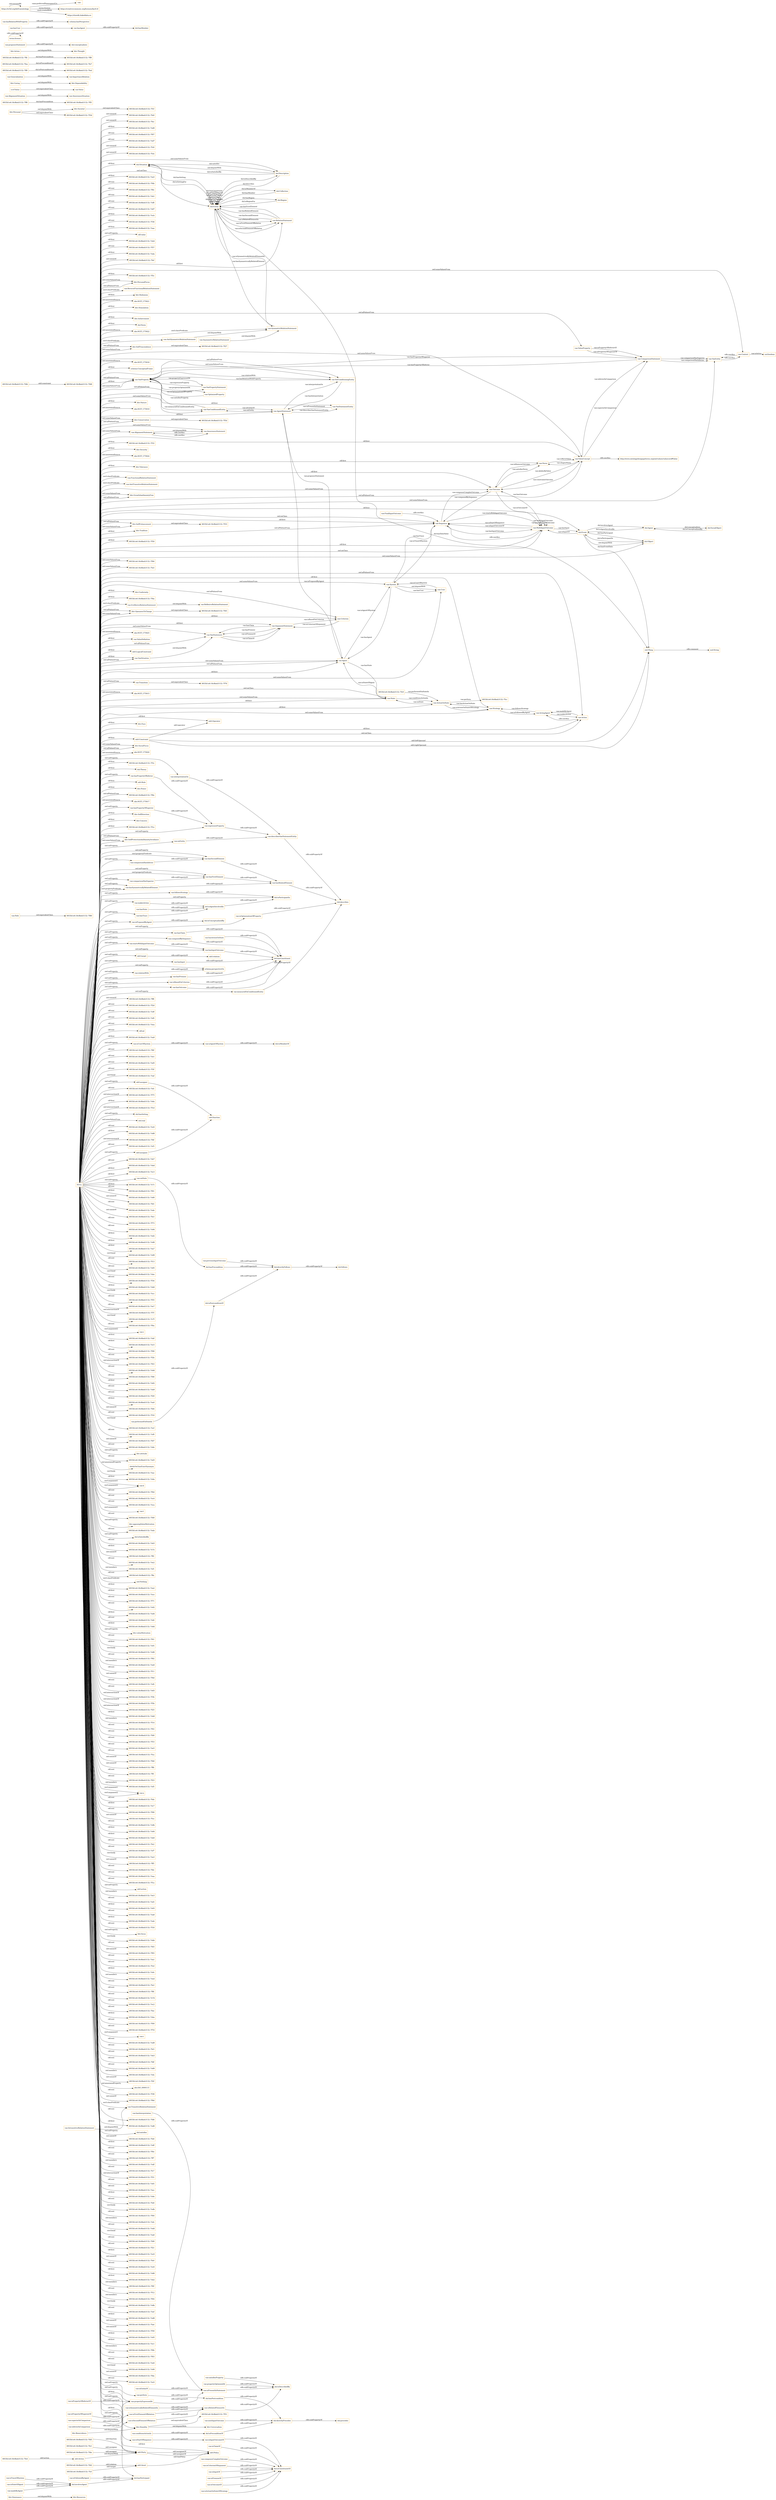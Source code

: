 digraph ar2dtool_diagram { 
rankdir=LR;
size="1501"
node [shape = rectangle, color="orange"]; "bhv:Dominance" "dul:Situation" "odrl:Action" "vae:Path" "6933b1e6:18c8beb3132:-7fdb" "vae:AntiSymmetricRelationStatement" "6933b1e6:18c8beb3132:-7f5c" "bhv:PersonalFocus" "vae:ReverseFunctionalRelationStatement" "bhv:Hedonism" "obo:NCIT_C75921" "bhv:Societal" "vae:ComparisonStatement" "6933b1e6:18c8beb3132:-7ff3" "bhv:Universalism" "6933b1e6:18c8beb3132:-7f3d" "6933b1e6:18c8beb3132:-7fd5" "vae:AwarenessSituation" "vae:Value" "bhv:Stimulation" "odrl:Policy" "bhv:Achievement" "dul:Norm" "obo:NCIT_C75922" "vae:AlignmentSituation" "odrl:Operator" "vae:VaeProperty" "bhv:SelfTrascendence" "vae:Outcome" "vae:AsymmetricRelationStatement" "obo:NCIT_C75918" "schema:ConceptualFrame" "vae:VaeEntity" "vae:MultiInputOutcome" "6933b1e6:18c8beb3132:-7fe1" "6933b1e6:18c8beb3132:-7f1f" "bhv:Conservation" "vae:AlignmentStatement" "bhv:Dependability" "dul:SocialObject" "bhv:Caring" "odrl:Asset" "bhv:Nature" "6933b1e6:18c8beb3132:-7f27" "vae:Generalization" "obo:NCIT_C75919" "vae:Context" "vae:SymmetricRelationStatement" "vae:ActionOnState" "vae:VaeStatement" "6933b1e6:18c8beb3132:-7f32" "6933b1e6:18c8beb3132:-7f5d" "bhv:Security" "6933b1e6:18c8beb3132:-7fd2" "obo:NCIT_C75924" "dul:Object" "bhv:Tolerance" "6933b1e6:18c8beb3132:-7ff6" "vae:System" "bhv:Humility" "vae:FunctionalRelationStatement" "6933b1e6:18c8beb3132:-7fd8" "6933b1e6:18c8beb3132:-7ff0" "odrl:Party" "6933b1e6:18c8beb3132:-7f80" "vae:AntiTransitiveRelationStatement" "6933b1e6:18c8beb3132:-7f33" "6933b1e6:18c8beb3132:-7fed" "vae:Norm" "bhv:GrowthAndAnxietyFree" "vae:User" "vae:Sequence" "vae:AgentStatement" "vae:VaeConditionedEntity" "bhv:Tradition" "dul:Event" "6933b1e6:18c8beb3132:-7f50" "dul:Agent" "bhv:SelfEnhancement" "vae:Strategy" "6933b1e6:18c8beb3132:-7f94" "6933b1e6:18c8beb3132:-7fe7" "6933b1e6:18c8beb3132:-7fa5" "vae:Agent" "6933b1e6:18c8beb3132:-7f51" "bhv:Benevolence" "vae:FinalInputOutcome" "vae:VaeSituation" "bhv:Conformity" "6933b1e6:18c8beb3132:-7f4a" "vae:Action" "6933b1e6:18c8beb3132:-7ffc" "vae:TransitiveRelationStatement" "bhv:Resources" "dul:Collection" "vae:AwarenessStatement" "vae:IrreflexiveRelationStatement" "obo:NCIT_C75925" "vae:ValueDefinition" "bhv:OpennessToChange" "vae:ActingAgent" "odrl:LogicalConstraint" "6933b1e6:18c8beb3132:-7fcf" "vae:ValueConcept" "vae:ValueProperty" "vae:VaeStatementEntity" "6933b1e6:18c8beb3132:-7fde" "6933b1e6:18c8beb3132:-7f76" "vae:Criterion" "obo:NCIT_C75915" "bhv:Thought" "vae:Transition" "6933b1e6:18c8beb3132:-7fe4" "vae:State" "dul:Entity" "bhv:Face" "vae:VaeConditioningEntity" "vae:VaePropertyStatement" "bhv:SocialFocus" "obo:NCIT_C75920" "odrl:Constraint" "vae:OptimizedProperty" "vae:IntransitiveRelationStatement" "6933b1e6:18c8beb3132:-7f3c" "dul:Theory" "dul:Region" "dul:Description" "6933b1e6:18c8beb3132:-7f45" "bhv:Action" "vcvf:Value" "odrl:Rule" "bhv:Power" "vae:ImportanceRelation" "bhv:Personal" "vae:ReflexiveRelationStatement" "6933b1e6:18c8beb3132:-7fcc" "6933b1e6:18c8beb3132:-7f9e" "6933b1e6:18c8beb3132:-7fc9" "obo:NCIT_C75917" "6933b1e6:18c8beb3132:-7fea" "vae:ArgumentStatement" "bhv:SelfDirection" "bhv:Concern" "6933b1e6:18c8beb3132:-7f1e" "6933b1e6:18c8beb3132:-7ff9" "vae:RelationStatement" "bhv:SelfProtectionAndAnxietyAvoidance" ; /*classes style*/
	"bhv:Action" -> "bhv:Thought" [ label = "owl:disjointWith" ];
	"vae:AsymmetricRelationStatement" -> "vae:SymmetricRelationStatement" [ label = "owl:disjointWith" ];
	"vae:proposesStatement" -> "dul:conceptualizes" [ label = "rdfs:subPropertyOf" ];
	"vae:previousInputOutcome" -> "dul:directlyFollows" [ label = "rdfs:subPropertyOf" ];
	"vae:nextInputOutcome" -> "dul:directlyPrecedes" [ label = "rdfs:subPropertyOf" ];
	"vae:VaeSituation" -> "vae:VaeStatement" [ label = "owl:disjointWith" ];
	"vae:hasTrace" -> "dul:isAgentInvolvedIn" [ label = "rdfs:subPropertyOf" ];
	"vae:comparisonHasInferior" -> "vae:hasSecondElement" [ label = "rdfs:subPropertyOf" ];
	"vae:Path" -> "6933b1e6:18c8beb3132:-7f80" [ label = "owl:equivalentClass" ];
	"vae:isInputOf" -> "dul:isConstituentOf" [ label = "rdfs:subPropertyOf" ];
	"vae:isSymmetricallyRelatedElementIn" -> "vae:isRelatedElementIn" [ label = "rdfs:subPropertyOf" ];
	"dul:involvesAgent" -> "dul:hasParticipant" [ label = "rdfs:subPropertyOf" ];
	"terms:license" -> "terms:license" [ label = "rdfs:subPropertyOf" ];
	"dul:isAgentInvolvedIn" -> "dul:isParticipantIn" [ label = "rdfs:subPropertyOf" ];
	"bhv:SelfTrascendence" -> "6933b1e6:18c8beb3132:-7f27" [ label = "owl:equivalentClass" ];
	"vae:describesVaeStatementEntity" -> "dul:describes" [ label = "rdfs:subPropertyOf" ];
	"dul:Event" -> "dul:Object" [ label = "owl:disjointWith" ];
	"vae:isPremiseOf" -> "dul:isConstituentOf" [ label = "rdfs:subPropertyOf" ];
	"vae:interpretationOn" -> "vae:describesVaeStatementEntity" [ label = "rdfs:subPropertyOf" ];
	"dul:Description" -> "dul:Situation" [ label = "owl:disjointWith" ];
	"odrl:Action" -> "odrl:Party" [ label = "owl:disjointWith" ];
	"vae:madeByAgent" -> "dul:involvesAgent" [ label = "rdfs:subPropertyOf" ];
	"dul:isPreconditionOf" -> "dul:directlyPrecedes" [ label = "rdfs:subPropertyOf" ];
	"vae:isOutcomeOf" -> "dul:isConstituentOf" [ label = "rdfs:subPropertyOf" ];
	"vae:isPresentInStatement" -> "dul:isDescribedBy" [ label = "rdfs:subPropertyOf" ];
	"vae:hasInput" -> "dul:hasConstituent" [ label = "rdfs:subPropertyOf" ];
	"bhv:Personal" -> "bhv:Societal" [ label = "owl:disjointWith" ];
	"bhv:Personal" -> "6933b1e6:18c8beb3132:-7f3d" [ label = "owl:equivalentClass" ];
	"vae:hasUser" -> "vae:hasAgent" [ label = "rdfs:subPropertyOf" ];
	"vae:hasRelatedElement" -> "dul:describes" [ label = "rdfs:subPropertyOf" ];
	"vae:onState" -> "dul:hasPrecondition" [ label = "rdfs:subPropertyOf" ];
	"vae:hasActionOnState" -> "dul:hasConstituent" [ label = "rdfs:subPropertyOf" ];
	"dul:hasPrecondition" -> "dul:directlyFollows" [ label = "rdfs:subPropertyOf" ];
	"vae:hasPropertyOfSuperior" -> "vae:expressesProperty" [ label = "rdfs:subPropertyOf" ];
	"bhv:Conservation" -> "6933b1e6:18c8beb3132:-7f5d" [ label = "owl:equivalentClass" ];
	"bhv:Societal" -> "6933b1e6:18c8beb3132:-7f1f" [ label = "owl:equivalentClass" ];
	"vae:Transition" -> "6933b1e6:18c8beb3132:-7f76" [ label = "owl:equivalentClass" ];
	"vae:comparisonHasSuperior" -> "vae:hasFirstElement" [ label = "rdfs:subPropertyOf" ];
	"vae:hasOutcome" -> "dul:hasConstituent" [ label = "rdfs:subPropertyOf" ];
	"vae:isProposedByAgent" -> "dul:isConceptualizedBy" [ label = "rdfs:subPropertyOf" ];
	"bhv:Dominance" -> "bhv:Resources" [ label = "owl:disjointWith" ];
	"vae:isEntityOf" -> "vae:isPresentInStatement" [ label = "rdfs:subPropertyOf" ];
	"vae:MultiInputOutcome" -> "vae:Sequence" [ label = "rdfs:seeAlso" ];
	"vae:propertyExpressedAt" -> "vae:isPresentInStatement" [ label = "rdfs:subPropertyOf" ];
	"vae:hasState" -> "dul:isAgentInvolvedIn" [ label = "rdfs:subPropertyOf" ];
	"vae:AwarenessStatement" -> "vae:AlignmentStatement" [ label = "rdfs:seeAlso" ];
	"bhv:Caring" -> "bhv:Dependability" [ label = "owl:disjointWith" ];
	"vae:isAgentOfSystem" -> "dul:isMemberOf" [ label = "rdfs:subPropertyOf" ];
	"vae:ValueConcept" -> "http://www.ontologydesignpatterns.org/ont/values/valuecore#Value" [ label = "rdfs:seeAlso" ];
	"vae:isInputOutcomeOf" -> "dul:isConstituentOf" [ label = "rdfs:subPropertyOf" ];
	"vae:expressesProperty" -> "vae:describesVaeStatementEntity" [ label = "rdfs:subPropertyOf" ];
	"vae:hasAgent" -> "dul:hasMember" [ label = "rdfs:subPropertyOf" ];
	"vae:isFollowedByAgent" -> "dul:hasParticipant" [ label = "rdfs:subPropertyOf" ];
	"vae:hasRelationWithProperty" -> "schema:hasPerspective" [ label = "rdfs:subPropertyOf" ];
	"vae:perform" -> "dul:hasPostcondition" [ label = "rdfs:subPropertyOf" ];
	"vcvf:Value" -> "vae:Value" [ label = "owl:equivalentClass" ];
	"vae:isTraceOfSystem" -> "dul:involvesAgent" [ label = "rdfs:subPropertyOf" ];
	"vae:conditionsActionIn" -> "dul:isPreconditionOf" [ label = "rdfs:subPropertyOf" ];
	"vae:superiorInComparison" -> "vae:isFirstElementOfRelation" [ label = "rdfs:subPropertyOf" ];
	"vae:System" -> "vae:User" [ label = "owl:disjointWith" ];
	"vae:followsStrategy" -> "dul:isParticipantIn" [ label = "rdfs:subPropertyOf" ];
	"vae:hasPropertyOfInferior" -> "vae:expressesProperty" [ label = "rdfs:subPropertyOf" ];
	"vae:composedBySequence" -> "dul:hasConstituent" [ label = "rdfs:subPropertyOf" ];
	"vae:AlignmentSituation" -> "vae:AwarenessSituation" [ label = "owl:disjointWith" ];
	"https://w3id.org/def/vaeontology" -> "vae:" [ label = "vann:preferredNamespaceUri" ];
	"https://w3id.org/def/vaeontology" -> "https://creativecommons.org/licenses/by/4.0/" [ label = "terms:license" ];
	"https://w3id.org/def/vaeontology" -> "https://w3id.org/def/vaeontology" [ label = "owl:versionIRI" ];
	"https://w3id.org/def/vaeontology" -> "https://chowlk.linkeddata.es" [ label = "mod:createdWith" ];
	"vae:isActionOnStateOfStrategy" -> "dul:isConstituentOf" [ label = "rdfs:subPropertyOf" ];
	"vae:startsWithInputOutcome" -> "vae:hasInputOutcome" [ label = "rdfs:subPropertyOf" ];
	"vae:isOptimizationOfProperty" -> "dul:describes" [ label = "rdfs:subPropertyOf" ];
	"vae:propertyOptimizedAt" -> "dul:isDescribedBy" [ label = "rdfs:subPropertyOf" ];
	"bhv:Humility" -> "bhv:Universalism" [ label = "owl:disjointWith" ];
	"bhv:Humility" -> "6933b1e6:18c8beb3132:-7f51" [ label = "owl:equivalentClass" ];
	"vae:FinalInputOutcome" -> "vae:Sequence" [ label = "rdfs:seeAlso" ];
	"odrl:target" -> "odrl:relation" [ label = "rdfs:subPropertyOf" ];
	"bhv:SelfEnhancement" -> "6933b1e6:18c8beb3132:-7f33" [ label = "owl:equivalentClass" ];
	"dul:directlyPrecedes" -> "dul:precedes" [ label = "rdfs:subPropertyOf" ];
	"vae:makesAction" -> "dul:isAgentInvolvedIn" [ label = "rdfs:subPropertyOf" ];
	"vae:satisfiesProperty" -> "dul:isDescribedBy" [ label = "rdfs:subPropertyOf" ];
	"vae:hasSecondElement" -> "vae:hasRelatedElement" [ label = "rdfs:subPropertyOf" ];
	"vae:relationWith" -> "schema:perspectiveOn" [ label = "rdfs:subPropertyOf" ];
	"vae:isFirstElementOfRelation" -> "vae:isRelatedElementIn" [ label = "rdfs:subPropertyOf" ];
	"vae:measuredOnConditionedEntity" -> "dul:describes" [ label = "rdfs:subPropertyOf" ];
	"vae:Action" -> "vae:ActingAgent" [ label = "rdfs:seeAlso" ];
	"vae:hasFirstElement" -> "vae:hasRelatedElement" [ label = "rdfs:subPropertyOf" ];
	"vae:inferiorInComparison" -> "vae:isSecondElementOfRelation" [ label = "rdfs:subPropertyOf" ];
	"vae:VaeEntity" -> "vae:Context" [ label = "rdfs:seeAlso" ];
	"vae:isRelatedElementIn" -> "dul:isDescribedBy" [ label = "rdfs:subPropertyOf" ];
	"vae:isClaimOf" -> "dul:isConstituentOf" [ label = "rdfs:subPropertyOf" ];
	"vae:hasInputOutcome" -> "dul:hasConstituent" [ label = "rdfs:subPropertyOf" ];
	"vae:isPropertyOfSuperiorOf" -> "vae:propertyExpressedAt" [ label = "rdfs:subPropertyOf" ];
	"vae:isStateOfAgent" -> "dul:involvesAgent" [ label = "rdfs:subPropertyOf" ];
	"vae:Generalization" -> "vae:ImportanceRelation" [ label = "owl:disjointWith" ];
	"vae:IntransitiveRelationStatement" -> "vae:TransitiveRelationStatement" [ label = "owl:disjointWith" ];
	"vae:Context" -> "vae:VaeEntity" [ label = "rdfs:seeAlso" ];
	"NULL" -> "6933b1e6:18c8beb3132:-7ff8" [ label = "owl:unionOf" ];
	"NULL" -> "6933b1e6:18c8beb3132:-7f2d" [ label = "rdf:rest" ];
	"NULL" -> "6933b1e6:18c8beb3132:-7e9f" [ label = "rdf:rest" ];
	"NULL" -> "6933b1e6:18c8beb3132:-7ef0" [ label = "rdf:rest" ];
	"NULL" -> "bhv:PersonalFocus" [ label = "owl:someValuesFrom" ];
	"NULL" -> "6933b1e6:18c8beb3132:-7eea" [ label = "rdf:rest" ];
	"NULL" -> "bhv:Hedonism" [ label = "rdf:first" ];
	"NULL" -> "bhv:Conservation" [ label = "owl:allValuesFrom" ];
	"NULL" -> "vae:ValueProperty" [ label = "owl:allValuesFrom" ];
	"NULL" -> "rdf:nil" [ label = "rdf:rest" ];
	"NULL" -> "6933b1e6:18c8beb3132:-7ea9" [ label = "rdf:first" ];
	"NULL" -> "vae:VaeConditioningEntity" [ label = "owl:someValuesFrom" ];
	"NULL" -> "vae:isBasedOnCriterion" [ label = "owl:onProperty" ];
	"NULL" -> "6933b1e6:18c8beb3132:-7f6f" [ label = "rdf:rest" ];
	"NULL" -> "6933b1e6:18c8beb3132:-7ee1" [ label = "rdf:rest" ];
	"NULL" -> "6933b1e6:18c8beb3132:-7ed5" [ label = "rdf:rest" ];
	"NULL" -> "vae:interpretationOn" [ label = "owl:onProperty" ];
	"NULL" -> "6933b1e6:18c8beb3132:-7f3f" [ label = "rdf:rest" ];
	"NULL" -> "6933b1e6:18c8beb3132:-7eaf" [ label = "swrl:head" ];
	"NULL" -> "odrl:assignee" [ label = "owl:onProperty" ];
	"NULL" -> "6933b1e6:18c8beb3132:-7efc" [ label = "rdf:rest" ];
	"NULL" -> "vae:expressesProperty" [ label = "owl:onProperty" ];
	"NULL" -> "6933b1e6:18c8beb3132:-7f75" [ label = "owl:intersectionOf" ];
	"NULL" -> "6933b1e6:18c8beb3132:-7e8a" [ label = "rdf:first" ];
	"NULL" -> "vae:VaeSituation" [ label = "owl:allValuesFrom" ];
	"NULL" -> "6933b1e6:18c8beb3132:-7f1d" [ label = "owl:intersectionOf" ];
	"NULL" -> "dul:hasSetting" [ label = "owl:onProperty" ];
	"NULL" -> "bhv:SelfTrascendence" [ label = "owl:someValuesFrom" ];
	"NULL" -> "owl:real" [ label = "owl:someValuesFrom" ];
	"NULL" -> "6933b1e6:18c8beb3132:-7ec6" [ label = "rdf:rest" ];
	"NULL" -> "6933b1e6:18c8beb3132:-7e88" [ label = "rdf:first" ];
	"NULL" -> "odrl:LogicalConstraint" [ label = "rdf:first" ];
	"NULL" -> "6933b1e6:18c8beb3132:-7f4f" [ label = "owl:intersectionOf" ];
	"NULL" -> "6933b1e6:18c8beb3132:-7ef3" [ label = "rdf:rest" ];
	"NULL" -> "vae:onEntity" [ label = "owl:onProperty" ];
	"NULL" -> "vae:VaeConditioningEntity" [ label = "owl:allValuesFrom" ];
	"NULL" -> "vae:comparisonHasInferior" [ label = "owl:onProperty" ];
	"NULL" -> "6933b1e6:18c8beb3132:-7eb7" [ label = "rdf:rest" ];
	"NULL" -> "6933b1e6:18c8beb3132:-7ebd" [ label = "rdf:first" ];
	"NULL" -> "6933b1e6:18c8beb3132:-7ec3" [ label = "rdf:first" ];
	"NULL" -> "vae:isUserOfSystem" [ label = "owl:onProperty" ];
	"NULL" -> "6933b1e6:18c8beb3132:-7e7c" [ label = "rdf:first" ];
	"NULL" -> "vae:FunctionalRelationStatement" [ label = "swrl:classPredicate" ];
	"NULL" -> "vae:ActionOnState" [ label = "rdf:first" ];
	"NULL" -> "vae:VaeStatement" [ label = "owl:someValuesFrom" ];
	"NULL" -> "6933b1e6:18c8beb3132:-7f01" [ label = "rdf:rest" ];
	"NULL" -> "6933b1e6:18c8beb3132:-7e80" [ label = "rdf:first" ];
	"NULL" -> "vae:Criterion" [ label = "owl:allValuesFrom" ];
	"NULL" -> "vae:SymmetricRelationStatement" [ label = "swrl:classPredicate" ];
	"NULL" -> "vae:VaeProperty" [ label = "owl:allValuesFrom" ];
	"NULL" -> "vae:hasFirstElement" [ label = "owl:onProperty" ];
	"NULL" -> "6933b1e6:18c8beb3132:-7fd1" [ label = "owl:unionOf" ];
	"NULL" -> "6933b1e6:18c8beb3132:-7ede" [ label = "rdf:rest" ];
	"NULL" -> "bhv:GrowthAndAnxietyFree" [ label = "owl:someValuesFrom" ];
	"NULL" -> "6933b1e6:18c8beb3132:-7fe3" [ label = "owl:unionOf" ];
	"NULL" -> "vae:Strategy" [ label = "owl:someValuesFrom" ];
	"NULL" -> "obo:NCIT_C75922" [ label = "owl:annotatedSource" ];
	"NULL" -> "6933b1e6:18c8beb3132:-7f73" [ label = "rdf:rest" ];
	"NULL" -> "vae:Action" [ label = "rdf:first" ];
	"NULL" -> "vae:hasOutcome" [ label = "owl:onProperty" ];
	"NULL" -> "6933b1e6:18c8beb3132:-7e94" [ label = "rdf:rest" ];
	"NULL" -> "6933b1e6:18c8beb3132:-7ed2" [ label = "rdf:first" ];
	"NULL" -> "obo:NCIT_C75920" [ label = "owl:annotatedSource" ];
	"NULL" -> "6933b1e6:18c8beb3132:-7e98" [ label = "rdf:first" ];
	"NULL" -> "6933b1e6:18c8beb3132:-7ea7" [ label = "rdf:first" ];
	"NULL" -> "vae:AwarenessStatement" [ label = "owl:someValuesFrom" ];
	"NULL" -> "6933b1e6:18c8beb3132:-7e99" [ label = "swrl:head" ];
	"NULL" -> "6933b1e6:18c8beb3132:-7f13" [ label = "rdf:rest" ];
	"NULL" -> "6933b1e6:18c8beb3132:-7f9e" [ label = "owl:allValuesFrom" ];
	"NULL" -> "6933b1e6:18c8beb3132:-7e85" [ label = "rdf:rest" ];
	"NULL" -> "6933b1e6:18c8beb3132:-7ebe" [ label = "swrl:head" ];
	"NULL" -> "6933b1e6:18c8beb3132:-7f94" [ label = "owl:someValuesFrom" ];
	"NULL" -> "vae:hasSecondElement" [ label = "owl:onProperty" ];
	"NULL" -> "vae:startsWithInputOutcome" [ label = "owl:onProperty" ];
	"NULL" -> "6933b1e6:18c8beb3132:-7f34" [ label = "rdf:rest" ];
	"NULL" -> "6933b1e6:18c8beb3132:-7eb6" [ label = "rdf:first" ];
	"NULL" -> "vae:VaeEntity" [ label = "owl:someValuesFrom" ];
	"NULL" -> "odrl:Operator" [ label = "rdf:first" ];
	"NULL" -> "6933b1e6:18c8beb3132:-7ecc" [ label = "swrl:body" ];
	"NULL" -> "6933b1e6:18c8beb3132:-7f55" [ label = "rdf:rest" ];
	"NULL" -> "6933b1e6:18c8beb3132:-7ee7" [ label = "rdf:rest" ];
	"NULL" -> "vae:isStartOfSequence" [ label = "owl:onProperty" ];
	"NULL" -> "bhv:Tradition" [ label = "rdf:first" ];
	"NULL" -> "vae:Agent" [ label = "owl:someValuesFrom" ];
	"NULL" -> "6933b1e6:18c8beb3132:-7f7f" [ label = "owl:intersectionOf" ];
	"NULL" -> "6933b1e6:18c8beb3132:-7e7f" [ label = "swrl:head" ];
	"NULL" -> "6933b1e6:18c8beb3132:-7f0a" [ label = "rdf:rest" ];
	"NULL" -> "vae:hasInput" [ label = "owl:onProperty" ];
	"NULL" -> "vae:Sequence" [ label = "owl:onClass" ];
	"NULL" -> "vae:c" [ label = "swrl:argument2" ];
	"NULL" -> "6933b1e6:18c8beb3132:-7ebf" [ label = "rdf:first" ];
	"NULL" -> "6933b1e6:18c8beb3132:-7ec5" [ label = "rdf:first" ];
	"NULL" -> "6933b1e6:18c8beb3132:-7f08" [ label = "rdf:rest" ];
	"NULL" -> "vae:VaeConditionedEntity" [ label = "owl:someValuesFrom" ];
	"NULL" -> "6933b1e6:18c8beb3132:-7f2b" [ label = "rdf:rest" ];
	"NULL" -> "6933b1e6:18c8beb3132:-7f43" [ label = "owl:intersectionOf" ];
	"NULL" -> "6933b1e6:18c8beb3132:-7e9d" [ label = "rdf:rest" ];
	"NULL" -> "6933b1e6:18c8beb3132:-7f46" [ label = "rdf:rest" ];
	"NULL" -> "bhv:SelfEnhancement" [ label = "owl:someValuesFrom" ];
	"NULL" -> "6933b1e6:18c8beb3132:-7e82" [ label = "rdf:first" ];
	"NULL" -> "bhv:GrowthAndAnxietyFree" [ label = "owl:allValuesFrom" ];
	"NULL" -> "6933b1e6:18c8beb3132:-7eb9" [ label = "rdf:rest" ];
	"NULL" -> "vae:Outcome" [ label = "owl:someValuesFrom" ];
	"NULL" -> "bhv:SelfDirection" [ label = "rdf:first" ];
	"NULL" -> "vae:hasInputOutcome" [ label = "owl:onProperty" ];
	"NULL" -> "6933b1e6:18c8beb3132:-7f29" [ label = "rdf:rest" ];
	"NULL" -> "dul:Theory" [ label = "rdf:first" ];
	"NULL" -> "6933b1e6:18c8beb3132:-7ea0" [ label = "rdf:first" ];
	"NULL" -> "6933b1e6:18c8beb3132:-7fd4" [ label = "owl:unionOf" ];
	"NULL" -> "6933b1e6:18c8beb3132:-7f16" [ label = "rdf:rest" ];
	"NULL" -> "dul:Event" [ label = "rdf:first" ];
	"NULL" -> "6933b1e6:18c8beb3132:-7ecf" [ label = "swrl:head" ];
	"NULL" -> "6933b1e6:18c8beb3132:-7ef9" [ label = "rdf:rest" ];
	"NULL" -> "6933b1e6:18c8beb3132:-7fd7" [ label = "owl:unionOf" ];
	"NULL" -> "vae:ArgumentStatement" [ label = "rdf:first" ];
	"NULL" -> "6933b1e6:18c8beb3132:-7e8e" [ label = "rdf:rest" ];
	"NULL" -> "bhv:attitude" [ label = "owl:onProperty" ];
	"NULL" -> "6933b1e6:18c8beb3132:-7ed3" [ label = "rdf:rest" ];
	"NULL" -> "vae:Norm" [ label = "rdf:first" ];
	"NULL" -> "schema:perspectiveOn" [ label = "owl:onProperty" ];
	"NULL" -> "oboInOwl:hasExactSynonym" [ label = "owl:annotatedProperty" ];
	"NULL" -> "6933b1e6:18c8beb3132:-7eac" [ label = "swrl:body" ];
	"NULL" -> "vae:VaeProperty" [ label = "rdf:first" ];
	"NULL" -> "6933b1e6:18c8beb3132:-7e9a" [ label = "rdf:first" ];
	"NULL" -> "vae:hasSymmetricallyRelatedElement" [ label = "owl:onProperty" ];
	"NULL" -> "vae:AntiTransitiveRelationStatement" [ label = "swrl:classPredicate" ];
	"NULL" -> "vae:b" [ label = "swrl:argument2" ];
	"NULL" -> "6933b1e6:18c8beb3132:-7f0d" [ label = "rdf:rest" ];
	"NULL" -> "obo:NCIT_C75924" [ label = "owl:annotatedSource" ];
	"NULL" -> "6933b1e6:18c8beb3132:-7ec4" [ label = "rdf:rest" ];
	"NULL" -> "6933b1e6:18c8beb3132:-7eca" [ label = "rdf:rest" ];
	"NULL" -> "6933b1e6:18c8beb3132:-7f1e" [ label = "rdf:first" ];
	"NULL" -> "vae:t" [ label = "swrl:argument1" ];
	"NULL" -> "6933b1e6:18c8beb3132:-7f49" [ label = "rdf:rest" ];
	"NULL" -> "bhv:opposingValueMotivation" [ label = "owl:onProperty" ];
	"NULL" -> "bhv:Humility" [ label = "rdf:first" ];
	"NULL" -> "6933b1e6:18c8beb3132:-7eeb" [ label = "rdf:rest" ];
	"NULL" -> "dul:isSatisfiedBy" [ label = "owl:onProperty" ];
	"NULL" -> "6933b1e6:18c8beb3132:-7eb5" [ label = "rdf:rest" ];
	"NULL" -> "vae:hasFirstElement" [ label = "swrl:propertyPredicate" ];
	"NULL" -> "6933b1e6:18c8beb3132:-7e7e" [ label = "rdf:first" ];
	"NULL" -> "vae:State" [ label = "owl:onClass" ];
	"NULL" -> "6933b1e6:18c8beb3132:-7ff2" [ label = "owl:unionOf" ];
	"NULL" -> "6933b1e6:18c8beb3132:-7ee2" [ label = "rdf:rest" ];
	"NULL" -> "6933b1e6:18c8beb3132:-7ef1" [ label = "owl:members" ];
	"NULL" -> "bhv:OpennessToChange" [ label = "owl:allValuesFrom" ];
	"NULL" -> "6933b1e6:18c8beb3132:-7ffa" [ label = "rdf:rest" ];
	"NULL" -> "owl:Nothing" [ label = "swrl:classPredicate" ];
	"NULL" -> "6933b1e6:18c8beb3132:-7ea2" [ label = "rdf:first" ];
	"NULL" -> "6933b1e6:18c8beb3132:-7ece" [ label = "rdf:first" ];
	"NULL" -> "6933b1e6:18c8beb3132:-7f71" [ label = "rdf:rest" ];
	"NULL" -> "6933b1e6:18c8beb3132:-7e92" [ label = "rdf:rest" ];
	"NULL" -> "vae:VaeSituation" [ label = "rdf:first" ];
	"NULL" -> "6933b1e6:18c8beb3132:-7ed4" [ label = "rdf:first" ];
	"NULL" -> "6933b1e6:18c8beb3132:-7efd" [ label = "rdf:rest" ];
	"NULL" -> "6933b1e6:18c8beb3132:-7e8d" [ label = "rdf:first" ];
	"NULL" -> "bhv:valueMotivation" [ label = "owl:onProperty" ];
	"NULL" -> "vae:relationWith" [ label = "owl:onProperty" ];
	"NULL" -> "6933b1e6:18c8beb3132:-7f41" [ label = "rdf:rest" ];
	"NULL" -> "6933b1e6:18c8beb3132:-7e91" [ label = "rdf:first" ];
	"NULL" -> "6933b1e6:18c8beb3132:-7e96" [ label = "swrl:body" ];
	"NULL" -> "6933b1e6:18c8beb3132:-7f92" [ label = "rdf:rest" ];
	"NULL" -> "bhv:Stimulation" [ label = "rdf:first" ];
	"NULL" -> "vae:hasSecondElement" [ label = "swrl:propertyPredicate" ];
	"NULL" -> "vae:ReverseFunctionalRelationStatement" [ label = "swrl:classPredicate" ];
	"NULL" -> "6933b1e6:18c8beb3132:-7ee8" [ label = "owl:members" ];
	"NULL" -> "6933b1e6:18c8beb3132:-7f11" [ label = "rdf:rest" ];
	"NULL" -> "6933b1e6:18c8beb3132:-7f4d" [ label = "owl:unionOf" ];
	"NULL" -> "6933b1e6:18c8beb3132:-7ef4" [ label = "rdf:rest" ];
	"NULL" -> "odrl:Constraint" [ label = "rdf:first" ];
	"NULL" -> "vae:Action" [ label = "owl:onClass" ];
	"NULL" -> "6933b1e6:18c8beb3132:-7e83" [ label = "rdf:rest" ];
	"NULL" -> "6933b1e6:18c8beb3132:-7f3b" [ label = "owl:intersectionOf" ];
	"NULL" -> "odrl:target" [ label = "owl:onProperty" ];
	"NULL" -> "vae:AntiSymmetricRelationStatement" [ label = "swrl:classPredicate" ];
	"NULL" -> "6933b1e6:18c8beb3132:-7f5b" [ label = "owl:intersectionOf" ];
	"NULL" -> "vae:Transition" [ label = "owl:allValuesFrom" ];
	"NULL" -> "6933b1e6:18c8beb3132:-7f25" [ label = "owl:intersectionOf" ];
	"NULL" -> "6933b1e6:18c8beb3132:-7eb8" [ label = "rdf:first" ];
	"NULL" -> "6933b1e6:18c8beb3132:-7f14" [ label = "owl:members" ];
	"NULL" -> "6933b1e6:18c8beb3132:-7f02" [ label = "rdf:rest" ];
	"NULL" -> "6933b1e6:18c8beb3132:-7fd0" [ label = "rdf:rest" ];
	"NULL" -> "vae:makesAction" [ label = "owl:onProperty" ];
	"NULL" -> "vae:TransitiveRelationStatement" [ label = "swrl:classPredicate" ];
	"NULL" -> "6933b1e6:18c8beb3132:-7f53" [ label = "rdf:rest" ];
	"NULL" -> "6933b1e6:18c8beb3132:-7ee5" [ label = "rdf:rest" ];
	"NULL" -> "dul:Object" [ label = "owl:someValuesFrom" ];
	"NULL" -> "6933b1e6:18c8beb3132:-7fca" [ label = "rdf:rest" ];
	"NULL" -> "6933b1e6:18c8beb3132:-7fdd" [ label = "owl:unionOf" ];
	"NULL" -> "dul:isParticipantIn" [ label = "owl:onProperty" ];
	"NULL" -> "vae:onState" [ label = "owl:onProperty" ];
	"NULL" -> "vae:VaeProperty" [ label = "owl:someValuesFrom" ];
	"NULL" -> "bhv:SelfProtectionAndAnxietyAvoidance" [ label = "owl:someValuesFrom" ];
	"NULL" -> "vae:Agent" [ label = "owl:allValuesFrom" ];
	"NULL" -> "6933b1e6:18c8beb3132:-7ffb" [ label = "owl:unionOf" ];
	"NULL" -> "6933b1e6:18c8beb3132:-7ff1" [ label = "rdf:rest" ];
	"NULL" -> "6933b1e6:18c8beb3132:-7f23" [ label = "rdf:rest" ];
	"NULL" -> "6933b1e6:18c8beb3132:-7ef5" [ label = "owl:members" ];
	"NULL" -> "vae:a" [ label = "swrl:argument1" ];
	"NULL" -> "6933b1e6:18c8beb3132:-7feb" [ label = "rdf:rest" ];
	"NULL" -> "obo:NCIT_C75921" [ label = "owl:annotatedSource" ];
	"NULL" -> "6933b1e6:18c8beb3132:-7ec7" [ label = "rdf:first" ];
	"NULL" -> "6933b1e6:18c8beb3132:-7f06" [ label = "rdf:rest" ];
	"NULL" -> "6933b1e6:18c8beb3132:-7fce" [ label = "owl:unionOf" ];
	"NULL" -> "6933b1e6:18c8beb3132:-7e9b" [ label = "rdf:rest" ];
	"NULL" -> "dul:Situation" [ label = "rdf:first" ];
	"NULL" -> "6933b1e6:18c8beb3132:-7e84" [ label = "rdf:first" ];
	"NULL" -> "6933b1e6:18c8beb3132:-7eb0" [ label = "rdf:first" ];
	"NULL" -> "bhv:SelfEnhancement" [ label = "owl:allValuesFrom" ];
	"NULL" -> "6933b1e6:18c8beb3132:-7fe2" [ label = "rdf:rest" ];
	"NULL" -> "6933b1e6:18c8beb3132:-7f4a" [ label = "rdf:first" ];
	"NULL" -> "dul:Description" [ label = "owl:someValuesFrom" ];
	"NULL" -> "6933b1e6:18c8beb3132:-7ef7" [ label = "rdf:rest" ];
	"NULL" -> "6933b1e6:18c8beb3132:-7ea3" [ label = "swrl:body" ];
	"NULL" -> "6933b1e6:18c8beb3132:-7ff5" [ label = "owl:unionOf" ];
	"NULL" -> "6933b1e6:18c8beb3132:-7f3c" [ label = "rdf:first" ];
	"NULL" -> "6933b1e6:18c8beb3132:-7fdc" [ label = "rdf:rest" ];
	"NULL" -> "bhv:Conservation" [ label = "owl:someValuesFrom" ];
	"NULL" -> "6933b1e6:18c8beb3132:-7eaa" [ label = "rdf:rest" ];
	"NULL" -> "bhv:PersonalFocus" [ label = "owl:allValuesFrom" ];
	"NULL" -> "6933b1e6:18c8beb3132:-7f1a" [ label = "rdf:rest" ];
	"NULL" -> "schema:ConceptualFrame" [ label = "rdf:first" ];
	"NULL" -> "vae:Strategy" [ label = "rdf:first" ];
	"NULL" -> "vae:hasPropertyOfInferior" [ label = "owl:onProperty" ];
	"NULL" -> "vae:Outcome" [ label = "rdf:first" ];
	"NULL" -> "odrl:action" [ label = "owl:onProperty" ];
	"NULL" -> "6933b1e6:18c8beb3132:-7ee3" [ label = "owl:members" ];
	"NULL" -> "6933b1e6:18c8beb3132:-7ed1" [ label = "rdf:rest" ];
	"NULL" -> "6933b1e6:18c8beb3132:-7e93" [ label = "rdf:first" ];
	"NULL" -> "vae:isProposedByAgent" [ label = "owl:onProperty" ];
	"NULL" -> "6933b1e6:18c8beb3132:-7ea8" [ label = "rdf:rest" ];
	"NULL" -> "6933b1e6:18c8beb3132:-7eab" [ label = "rdf:first" ];
	"NULL" -> "6933b1e6:18c8beb3132:-7f18" [ label = "rdf:rest" ];
	"NULL" -> "bhv:focus" [ label = "owl:onProperty" ];
	"NULL" -> "6933b1e6:18c8beb3132:-7ebb" [ label = "swrl:body" ];
	"NULL" -> "6933b1e6:18c8beb3132:-7fd3" [ label = "rdf:rest" ];
	"NULL" -> "6933b1e6:18c8beb3132:-7f93" [ label = "owl:unionOf" ];
	"NULL" -> "6933b1e6:18c8beb3132:-7ea1" [ label = "rdf:rest" ];
	"NULL" -> "6933b1e6:18c8beb3132:-7fcd" [ label = "rdf:rest" ];
	"NULL" -> "6933b1e6:18c8beb3132:-7e9c" [ label = "rdf:first" ];
	"NULL" -> "6933b1e6:18c8beb3132:-7eed" [ label = "owl:members" ];
	"NULL" -> "6933b1e6:18c8beb3132:-7fa5" [ label = "owl:someValuesFrom" ];
	"NULL" -> "obo:NCIT_C75918" [ label = "owl:annotatedSource" ];
	"NULL" -> "6933b1e6:18c8beb3132:-7fa3" [ label = "rdf:rest" ];
	"NULL" -> "6933b1e6:18c8beb3132:-7ff4" [ label = "rdf:rest" ];
	"NULL" -> "6933b1e6:18c8beb3132:-7e7d" [ label = "rdf:rest" ];
	"NULL" -> "6933b1e6:18c8beb3132:-7ec2" [ label = "rdf:rest" ];
	"NULL" -> "6933b1e6:18c8beb3132:-7fee" [ label = "rdf:rest" ];
	"NULL" -> "vae:MultiInputOutcome" [ label = "rdf:first" ];
	"NULL" -> "6933b1e6:18c8beb3132:-7eba" [ label = "rdf:first" ];
	"NULL" -> "6933b1e6:18c8beb3132:-7f32" [ label = "rdf:first" ];
	"NULL" -> "6933b1e6:18c8beb3132:-7f09" [ label = "rdf:rest" ];
	"NULL" -> "6933b1e6:18c8beb3132:-7f7d" [ label = "rdf:rest" ];
	"NULL" -> "vae:r" [ label = "swrl:argument1" ];
	"NULL" -> "6933b1e6:18c8beb3132:-7ed9" [ label = "rdf:rest" ];
	"NULL" -> "bhv:SelfProtectionAndAnxietyAvoidance" [ label = "owl:allValuesFrom" ];
	"NULL" -> "vae:ValueDefinition" [ label = "rdf:first" ];
	"NULL" -> "vae:hasPropertyOfSuperior" [ label = "owl:onProperty" ];
	"NULL" -> "6933b1e6:18c8beb3132:-7fe5" [ label = "rdf:rest" ];
	"NULL" -> "6933b1e6:18c8beb3132:-7eb3" [ label = "rdf:rest" ];
	"NULL" -> "bhv:Security" [ label = "rdf:first" ];
	"NULL" -> "6933b1e6:18c8beb3132:-7fdf" [ label = "rdf:rest" ];
	"NULL" -> "6933b1e6:18c8beb3132:-7e89" [ label = "rdf:rest" ];
	"NULL" -> "vae:AgentStatement" [ label = "rdf:first" ];
	"NULL" -> "vae:propertyExpressedAt" [ label = "owl:onProperty" ];
	"NULL" -> "vae:AlignmentStatement" [ label = "owl:someValuesFrom" ];
	"NULL" -> "6933b1e6:18c8beb3132:-7efa" [ label = "owl:members" ];
	"NULL" -> "6933b1e6:18c8beb3132:-7f2f" [ label = "owl:unionOf" ];
	"NULL" -> "bhv:OpennessToChange" [ label = "owl:someValuesFrom" ];
	"NULL" -> "obo:IAO_0000115" [ label = "owl:annotatedProperty" ];
	"NULL" -> "6933b1e6:18c8beb3132:-7f38" [ label = "rdf:rest" ];
	"NULL" -> "dul:hasParticipant" [ label = "owl:onProperty" ];
	"NULL" -> "odrl:assigner" [ label = "owl:onProperty" ];
	"NULL" -> "bhv:SocialFocus" [ label = "owl:someValuesFrom" ];
	"NULL" -> "6933b1e6:18c8beb3132:-7f9d" [ label = "owl:unionOf" ];
	"NULL" -> "6933b1e6:18c8beb3132:-7fd6" [ label = "rdf:rest" ];
	"NULL" -> "6933b1e6:18c8beb3132:-7f50" [ label = "rdf:first" ];
	"NULL" -> "6933b1e6:18c8beb3132:-7ed6" [ label = "rdf:first" ];
	"NULL" -> "dul:satisfies" [ label = "owl:onProperty" ];
	"NULL" -> "vae:VaePropertyStatement" [ label = "owl:allValuesFrom" ];
	"NULL" -> "6933b1e6:18c8beb3132:-7fe6" [ label = "owl:unionOf" ];
	"NULL" -> "6933b1e6:18c8beb3132:-7e8f" [ label = "rdf:first" ];
	"NULL" -> "vae:a" [ label = "swrl:argument2" ];
	"NULL" -> "odrl:Rule" [ label = "rdf:first" ];
	"NULL" -> "6933b1e6:18c8beb3132:-7f0e" [ label = "rdf:rest" ];
	"NULL" -> "6933b1e6:18c8beb3132:-7ff7" [ label = "rdf:rest" ];
	"NULL" -> "obo:NCIT_C75925" [ label = "owl:annotatedSource" ];
	"NULL" -> "6933b1e6:18c8beb3132:-7edf" [ label = "owl:members" ];
	"NULL" -> "bhv:SocialFocus" [ label = "owl:allValuesFrom" ];
	"NULL" -> "vae:ValueConcept" [ label = "owl:someValuesFrom" ];
	"NULL" -> "vae:hasPremise" [ label = "owl:onProperty" ];
	"NULL" -> "bhv:Tolerance" [ label = "rdf:first" ];
	"NULL" -> "6933b1e6:18c8beb3132:-7fc7" [ label = "rdf:rest" ];
	"NULL" -> "vae:State" [ label = "owl:someValuesFrom" ];
	"NULL" -> "6933b1e6:18c8beb3132:-7f31" [ label = "owl:intersectionOf" ];
	"NULL" -> "6933b1e6:18c8beb3132:-7e81" [ label = "rdf:rest" ];
	"NULL" -> "bhv:Power" [ label = "rdf:first" ];
	"NULL" -> "bhv:Nature" [ label = "rdf:first" ];
	"NULL" -> "6933b1e6:18c8beb3132:-7eec" [ label = "rdf:rest" ];
	"NULL" -> "6933b1e6:18c8beb3132:-7e9e" [ label = "rdf:first" ];
	"NULL" -> "vae:b" [ label = "swrl:argument1" ];
	"NULL" -> "6933b1e6:18c8beb3132:-7fe8" [ label = "rdf:rest" ];
	"NULL" -> "6933b1e6:18c8beb3132:-7edb" [ label = "swrl:body" ];
	"NULL" -> "vae:Action" [ label = "owl:allValuesFrom" ];
	"NULL" -> "vae:Agent" [ label = "rdf:first" ];
	"NULL" -> "6933b1e6:18c8beb3132:-7f00" [ label = "rdf:rest" ];
	"NULL" -> "6933b1e6:18c8beb3132:-7efe" [ label = "owl:members" ];
	"NULL" -> "vae:Sequence" [ label = "rdf:first" ];
	"NULL" -> "vae:followsStrategy" [ label = "owl:onProperty" ];
	"NULL" -> "bhv:Achievement" [ label = "rdf:first" ];
	"NULL" -> "6933b1e6:18c8beb3132:-7edd" [ label = "rdf:rest" ];
	"NULL" -> "vae:VaeStatementEntity" [ label = "rdf:first" ];
	"NULL" -> "bhv:Conformity" [ label = "rdf:first" ];
	"NULL" -> "vae:perform" [ label = "owl:onProperty" ];
	"NULL" -> "6933b1e6:18c8beb3132:-7ea6" [ label = "swrl:head" ];
	"NULL" -> "vae:RelationStatement" [ label = "rdf:first" ];
	"NULL" -> "6933b1e6:18c8beb3132:-7fd9" [ label = "rdf:rest" ];
	"NULL" -> "bhv:SelfTrascendence" [ label = "owl:allValuesFrom" ];
	"NULL" -> "6933b1e6:18c8beb3132:-7f21" [ label = "rdf:rest" ];
	"NULL" -> "obo:NCIT_C75919" [ label = "owl:annotatedSource" ];
	"NULL" -> "6933b1e6:18c8beb3132:-7ec9" [ label = "rdf:first" ];
	"NULL" -> "odrl:Party" [ label = "rdf:first" ];
	"NULL" -> "6933b1e6:18c8beb3132:-7fe0" [ label = "owl:unionOf" ];
	"NULL" -> "6933b1e6:18c8beb3132:-7ec8" [ label = "rdf:rest" ];
	"NULL" -> "obo:NCIT_C75917" [ label = "owl:annotatedSource" ];
	"NULL" -> "6933b1e6:18c8beb3132:-7e86" [ label = "rdf:first" ];
	"NULL" -> "dul:Entity" [ label = "owl:onClass" ];
	"NULL" -> "6933b1e6:18c8beb3132:-7eb2" [ label = "rdf:first" ];
	"NULL" -> "6933b1e6:18c8beb3132:-7f0f" [ label = "owl:members" ];
	"NULL" -> "6933b1e6:18c8beb3132:-7f12" [ label = "rdf:rest" ];
	"NULL" -> "6933b1e6:18c8beb3132:-7f04" [ label = "owl:members" ];
	"NULL" -> "odrl:Policy" [ label = "rdf:first" ];
	"NULL" -> "6933b1e6:18c8beb3132:-7e8b" [ label = "swrl:body" ];
	"NULL" -> "6933b1e6:18c8beb3132:-7eef" [ label = "rdf:rest" ];
	"NULL" -> "vae:Context" [ label = "owl:someValuesFrom" ];
	"NULL" -> "6933b1e6:18c8beb3132:-7ed8" [ label = "rdf:first" ];
	"NULL" -> "vae:hasTrace" [ label = "owl:onProperty" ];
	"NULL" -> "6933b1e6:18c8beb3132:-7fa4" [ label = "owl:unionOf" ];
	"NULL" -> "6933b1e6:18c8beb3132:-7f59" [ label = "owl:unionOf" ];
	"NULL" -> "6933b1e6:18c8beb3132:-7e95" [ label = "rdf:first" ];
	"NULL" -> "6933b1e6:18c8beb3132:-7ec1" [ label = "rdf:first" ];
	"NULL" -> "6933b1e6:18c8beb3132:-7f0b" [ label = "owl:members" ];
	"NULL" -> "vae:MultiInputOutcome" [ label = "owl:onClass" ];
	"NULL" -> "6933b1e6:18c8beb3132:-7f03" [ label = "rdf:rest" ];
	"NULL" -> "vae:ValueConcept" [ label = "rdf:first" ];
	"NULL" -> "6933b1e6:18c8beb3132:-7ee6" [ label = "rdf:rest" ];
	"NULL" -> "vae:Sequence" [ label = "owl:allValuesFrom" ];
	"NULL" -> "6933b1e6:18c8beb3132:-7e90" [ label = "swrl:head" ];
	"NULL" -> "vae:composedBySequence" [ label = "owl:onProperty" ];
	"NULL" -> "vae:hasSymmetricallyRelatedElement" [ label = "swrl:propertyPredicate" ];
	"NULL" -> "6933b1e6:18c8beb3132:-7fda" [ label = "owl:unionOf" ];
	"NULL" -> "6933b1e6:18c8beb3132:-7ec0" [ label = "rdf:rest" ];
	"NULL" -> "6933b1e6:18c8beb3132:-7fe9" [ label = "owl:unionOf" ];
	"NULL" -> "6933b1e6:18c8beb3132:-7fec" [ label = "owl:unionOf" ];
	"NULL" -> "vae:Criterion" [ label = "rdf:first" ];
	"NULL" -> "6933b1e6:18c8beb3132:-7ed0" [ label = "rdf:first" ];
	"NULL" -> "vae:hasClaim" [ label = "owl:onProperty" ];
	"NULL" -> "6933b1e6:18c8beb3132:-7f07" [ label = "rdf:rest" ];
	"NULL" -> "obo:NCIT_C75915" [ label = "owl:annotatedSource" ];
	"NULL" -> "6933b1e6:18c8beb3132:-7ed7" [ label = "rdf:rest" ];
	"NULL" -> "vae:VaeStatement" [ label = "owl:allValuesFrom" ];
	"NULL" -> "6933b1e6:18c8beb3132:-7f5c" [ label = "rdf:first" ];
	"NULL" -> "bhv:Concern" [ label = "rdf:first" ];
	"NULL" -> "6933b1e6:18c8beb3132:-7fc8" [ label = "owl:unionOf" ];
	"NULL" -> "bhv:Face" [ label = "rdf:first" ];
	"NULL" -> "6933b1e6:18c8beb3132:-7fcb" [ label = "owl:unionOf" ];
	"NULL" -> "6933b1e6:18c8beb3132:-7ea5" [ label = "rdf:first" ];
	"NULL" -> "vae:ValueConcept" [ label = "owl:allValuesFrom" ];
	"NULL" -> "6933b1e6:18c8beb3132:-7f4b" [ label = "rdf:rest" ];
	"NULL" -> "6933b1e6:18c8beb3132:-7f9c" [ label = "rdf:rest" ];
	"NULL" -> "vae:State" [ label = "rdf:first" ];
	"NULL" -> "6933b1e6:18c8beb3132:-7eb1" [ label = "rdf:rest" ];
	"NULL" -> "vae:System" [ label = "owl:someValuesFrom" ];
	"NULL" -> "6933b1e6:18c8beb3132:-7ef8" [ label = "rdf:rest" ];
	"NULL" -> "6933b1e6:18c8beb3132:-7e87" [ label = "rdf:rest" ];
	"NULL" -> "6933b1e6:18c8beb3132:-7ecb" [ label = "rdf:first" ];
	"NULL" -> "6933b1e6:18c8beb3132:-7f36" [ label = "rdf:rest" ];
	"NULL" -> "6933b1e6:18c8beb3132:-7eae" [ label = "rdf:first" ];
	"NULL" -> "vae:isOptimizationOfProperty" [ label = "owl:onProperty" ];
	"NULL" -> "rdf:value" [ label = "owl:onProperty" ];
	"NULL" -> "vae:IrreflexiveRelationStatement" [ label = "swrl:classPredicate" ];
	"NULL" -> "6933b1e6:18c8beb3132:-7eb4" [ label = "rdf:first" ];
	"NULL" -> "vae:User" [ label = "owl:someValuesFrom" ];
	"NULL" -> "6933b1e6:18c8beb3132:-7f57" [ label = "rdf:rest" ];
	"NULL" -> "vae:comparisonHasSuperior" [ label = "owl:onProperty" ];
	"NULL" -> "dul:Norm" [ label = "rdf:first" ];
	"NULL" -> "6933b1e6:18c8beb3132:-7eda" [ label = "rdf:first" ];
	"NULL" -> "vae:measuredOnConditionedEntity" [ label = "owl:onProperty" ];
	"NULL" -> "6933b1e6:18c8beb3132:-7fef" [ label = "owl:unionOf" ];
	"vae:isUserOfSystem" -> "vae:isAgentOfSystem" [ label = "rdfs:subPropertyOf" ];
	"vae:isPropertyOfInferiorOf" -> "vae:propertyExpressedAt" [ label = "rdfs:subPropertyOf" ];
	"vae:hasClaim" -> "dul:hasConstituent" [ label = "rdfs:subPropertyOf" ];
	"bhv:OpennessToChange" -> "6933b1e6:18c8beb3132:-7f45" [ label = "owl:equivalentClass" ];
	"vae:hasSymmetricallyRelatedElement" -> "vae:hasRelatedElement" [ label = "rdfs:subPropertyOf" ];
	"vae:hasPremise" -> "dul:hasConstituent" [ label = "rdfs:subPropertyOf" ];
	"vae:IrreflexiveRelationStatement" -> "vae:ReflexiveRelationStatement" [ label = "owl:disjointWith" ];
	"vae:isStartOfSequence" -> "vae:isInputOutcomeOf" [ label = "rdfs:subPropertyOf" ];
	"bhv:Benevolence" -> "bhv:Humility" [ label = "owl:disjointWith" ];
	"odrl:assigner" -> "odrl:function" [ label = "rdfs:subPropertyOf" ];
	"vae:onEntity" -> "vae:describesVaeStatementEntity" [ label = "rdfs:subPropertyOf" ];
	"vae:composesComplexOutcome" -> "dul:isConstituentOf" [ label = "rdfs:subPropertyOf" ];
	"vae:isSecondElementOfRelation" -> "vae:isRelatedElementIn" [ label = "rdfs:subPropertyOf" ];
	"vae:hasInterpretation" -> "vae:isPresentInStatement" [ label = "rdfs:subPropertyOf" ];
	"vae:AlignmentStatement" -> "vae:AwarenessStatement" [ label = "rdfs:seeAlso" ];
	"vae:AlignmentStatement" -> "vae:AwarenessStatement" [ label = "owl:disjointWith" ];
	"dul:isPostconditionOf" -> "dul:directlyFollows" [ label = "rdfs:subPropertyOf" ];
	"odrl:assignee" -> "odrl:function" [ label = "rdfs:subPropertyOf" ];
	"dul:directlyFollows" -> "dul:follows" [ label = "rdfs:subPropertyOf" ];
	"vae:isBasedOnCriterion" -> "dul:hasConstituent" [ label = "rdfs:subPropertyOf" ];
	"vae:performedOnStateIn" -> "dul:isPostconditionOf" [ label = "rdfs:subPropertyOf" ];
	"dul:hasPostcondition" -> "dul:directlyPrecedes" [ label = "rdfs:subPropertyOf" ];
	"vae:isCriterionOfArgument" -> "dul:isConstituentOf" [ label = "rdfs:subPropertyOf" ];
	"vae:AntiSymmetricRelationStatement" -> "vae:SymmetricRelationStatement" [ label = "owl:disjointWith" ];
	"6933b1e6:18c8beb3132:-7ff6" -> "6933b1e6:18c8beb3132:-7ff3" [ label = "dul:hasPrecondition" ];
	"vae:Agent" -> "vae:System" [ label = "vae:isAgentOfSystem" ];
	"dul:Entity" -> "dul:Entity" [ label = "dul:follows" ];
	"vae:Outcome" -> "vae:Sequence" [ label = "vae:composedBySequence" ];
	"odrl:Constraint" -> "owl:Thing" [ label = "odrl:rightOperand" ];
	"vae:ActionOnState" -> "6933b1e6:18c8beb3132:-7fcc" [ label = "vae:perform" ];
	"vae:ComparisonStatement" -> "vae:VaeProperty" [ label = "vae:hasPropertyOfSuperior" ];
	"vae:Outcome" -> "vae:ValueConcept" [ label = "vae:abidesByValue" ];
	"vae:VaePropertyStatement" -> "vae:VaeProperty" [ label = "vae:expressesProperty" ];
	"vae:ActingAgent" -> "vae:Strategy" [ label = "vae:followsStrategy" ];
	"vae:ActionOnState" -> "vae:Strategy" [ label = "vae:isActionOnStateOfStrategy" ];
	"dul:Agent" -> "dul:Event" [ label = "dul:isAgentInvolvedIn" ];
	"dul:SocialObject" -> "dul:Agent" [ label = "dul:isConceptualizedBy" ];
	"vae:AgentStatement" -> "vae:VaeConditionedEntity" [ label = "vae:onEntity" ];
	"vae:Sequence" -> "vae:MultiInputOutcome" [ label = "vae:hasInputOutcome" ];
	"vae:MultiInputOutcome" -> "dul:Event" [ label = "vae:hasInput" ];
	"vae:Sequence" -> "vae:MultiInputOutcome" [ label = "vae:startsWithInputOutcome" ];
	"dul:Object" -> "dul:Event" [ label = "dul:isParticipantIn" ];
	"vae:AgentStatement" -> "vae:Agent" [ label = "vae:isProposedByAgent" ];
	"vae:MultiInputOutcome" -> "vae:MultiInputOutcome" [ label = "vae:previousInputOutcome" ];
	"vae:ComparisonStatement" -> "vae:VaeEntity" [ label = "vae:comparisonHasSuperior" ];
	"odrl:Constraint" -> "odrl:Operator" [ label = "odrl:operator" ];
	"vae:VaeConditionedEntity" -> "vae:VaeProperty" [ label = "vae:satisfiesProperty" ];
	"vae:AgentStatement" -> "vae:VaeStatementEntity" [ label = "vae:describesVaeStatementEntity" ];
	"odrl:Asset" -> "odrl:Policy" [ label = "odrl:hasPolicy" ];
	"vae:ArgumentStatement" -> "vae:VaeStatement" [ label = "vae:hasClaim" ];
	"vae:VaeProperty" -> "vae:VaeConditionedEntity" [ label = "vae:measuredOnConditionedEntity" ];
	"dul:Entity" -> "dul:Collection" [ label = "dul:isMemberOf" ];
	"vae:Agent" -> "vae:AgentStatement" [ label = "vae:proposesStatement" ];
	"vae:System" -> "vae:Sequence" [ label = "vae:hasTrace" ];
	"dul:Event" -> "owl:Thing" [ label = "dul:hasEventDate" ];
	"vae:Outcome" -> "vae:Norm" [ label = "vae:satisfiesNorm" ];
	"dul:Entity" -> "vae:SymmetricRelationStatement" [ label = "vae:isSymmetricallyRelatedElementIn" ];
	"vae:SymmetricRelationStatement" -> "dul:Entity" [ label = "vae:hasSymmetricallyRelatedElement" ];
	"vae:RelationStatement" -> "dul:Entity" [ label = "vae:hasFirstElement" ];
	"vae:User" -> "vae:System" [ label = "vae:isUserOfSystem" ];
	"6933b1e6:18c8beb3132:-7fe4" -> "odrl:Action" [ label = "odrl:action" ];
	"odrl:Party" -> "odrl:Policy" [ label = "odrl:assigneeOf" ];
	"vae:Sequence" -> "vae:Outcome" [ label = "vae:composesComplexOutcome" ];
	"vae:Criterion" -> "vae:ArgumentStatement" [ label = "vae:isCriterionOfArgument" ];
	"dul:Entity" -> "dul:Entity" [ label = "dul:directlyPrecedes" ];
	"dul:Entity" -> "vae:RelationStatement" [ label = "vae:isRelatedElementIn" ];
	"vae:RelationStatement" -> "dul:Entity" [ label = "vae:hasRelatedElement" ];
	"vae:ComparisonStatement" -> "vae:VaeProperty" [ label = "vae:hasPropertyOfInferior" ];
	"vae:Sequence" -> "vae:System" [ label = "vae:isTraceOfSystem" ];
	"vae:VaeStatementEntity" -> "vae:AgentStatement" [ label = "vae:isPresentInStatement" ];
	"dul:Entity" -> "vae:RelationStatement" [ label = "vae:isFirstElementOfRelation" ];
	"vae:VaeProperty" -> "vae:VaeConditioningEntity" [ label = "vae:relationWith" ];
	"6933b1e6:18c8beb3132:-7fd5" -> "odrl:Party" [ label = "odrl:function" ];
	"vae:System" -> "vae:User" [ label = "vae:hasUser" ];
	"dul:Entity" -> "vae:RelationStatement" [ label = "vae:isSecondElementOfRelation" ];
	"dul:Event" -> "vae:MultiInputOutcome" [ label = "vae:isInputOf" ];
	"vae:OptimizedProperty" -> "vae:VaeProperty" [ label = "vae:isOptimizationOfProperty" ];
	"dul:Agent" -> "dul:SocialObject" [ label = "dul:conceptualizes" ];
	"vae:Agent" -> "vae:State" [ label = "vae:hasState" ];
	"vae:AgentStatement" -> "vae:VaeConditioningEntity" [ label = "vae:interpretationOn" ];
	"vae:MultiInputOutcome" -> "vae:Sequence" [ label = "vae:isStartOfSequence" ];
	"vae:VaeStatement" -> "vae:ArgumentStatement" [ label = "vae:isPremiseOf" ];
	"6933b1e6:18c8beb3132:-7ffc" -> "6933b1e6:18c8beb3132:-7ff9" [ label = "dul:hasPostcondition" ];
	"dul:Entity" -> "dul:Entity" [ label = "dul:precedes" ];
	"vae:Strategy" -> "vae:ActingAgent" [ label = "vae:isFollowedByAgent" ];
	"dul:Event" -> "dul:Object" [ label = "dul:hasParticipant" ];
	"6933b1e6:18c8beb3132:-7fd2" -> "odrl:Asset" [ label = "odrl:relation" ];
	"dul:Region" -> "dul:Entity" [ label = "dul:isRegionFor" ];
	"vae:MultiInputOutcome" -> "vae:Sequence" [ label = "vae:isInputOutcomeOf" ];
	"vae:Context" -> "xsd:boolean" [ label = "vae:isActive" ];
	"odrl:Party" -> "odrl:Policy" [ label = "odrl:assignerOf" ];
	"6933b1e6:18c8beb3132:-7fea" -> "6933b1e6:18c8beb3132:-7fe7" [ label = "dul:isPreconditionOf" ];
	"dul:Entity" -> "dul:Description" [ label = "dul:isDescribedBy" ];
	"vae:ValueProperty" -> "vae:ComparisonStatement" [ label = "vae:isPropertyOfSuperiorOf" ];
	"vae:ValueConcept" -> "vae:ComparisonStatement" [ label = "vae:superiorInComparison" ];
	"vae:Norm" -> "vae:ValueConcept" [ label = "vae:reflectsValue" ];
	"vae:VaeConditioningEntity" -> "vae:VaeProperty" [ label = "vae:hasRelationWithProperty" ];
	"vae:State" -> "vae:Agent" [ label = "vae:isStateOfAgent" ];
	"dul:Situation" -> "dul:Entity" [ label = "dul:isSettingFor" ];
	"dul:Entity" -> "dul:Entity" [ label = "dul:directlyFollows" ];
	"6933b1e6:18c8beb3132:-7ff0" -> "6933b1e6:18c8beb3132:-7fed" [ label = "dul:isPostconditionOf" ];
	"vae:ComparisonStatement" -> "vae:VaeEntity" [ label = "vae:comparisonHasInferior" ];
	"vae:VaeConditionedEntity" -> "vae:AgentStatement" [ label = "vae:isEntityOf" ];
	"vae:Outcome" -> "vae:MultiInputOutcome" [ label = "vae:isOutcomeOf" ];
	"6933b1e6:18c8beb3132:-7fde" -> "odrl:Party" [ label = "odrl:assigner" ];
	"vae:ArgumentStatement" -> "vae:VaeStatement" [ label = "vae:hasPremise" ];
	"dul:Entity" -> "dul:Situation" [ label = "dul:hasSetting" ];
	"vae:VaeProperty" -> "vae:OptimizedProperty" [ label = "vae:propertyOptimizedAt" ];
	"odrl:Constraint" -> "owl:Thing" [ label = "odrl:leftOperand" ];
	"dul:Event" -> "dul:Agent" [ label = "dul:involvesAgent" ];
	"vae:ActionOnState" -> "vae:State" [ label = "vae:onState" ];
	"vae:VaeStatement" -> "vae:ArgumentStatement" [ label = "vae:isClaimOf" ];
	"vae:Strategy" -> "vae:ActionOnState" [ label = "vae:hasActionOnState" ];
	"dul:Description" -> "dul:Entity" [ label = "dul:describes" ];
	"dul:Collection" -> "dul:Entity" [ label = "dul:hasMember" ];
	"vae:ActingAgent" -> "vae:Action" [ label = "vae:makesAction" ];
	"dul:Entity" -> "dul:Entity" [ label = "dul:isConstituentOf" ];
	"dul:Entity" -> "dul:Entity" [ label = "dul:hasConstituent" ];
	"dul:Entity" -> "owl:Thing" [ label = "dul:hasDataValue" ];
	"6933b1e6:18c8beb3132:-7fc9" -> "vae:ActionOnState" [ label = "vae:performedOnStateIn" ];
	"vae:MultiInputOutcome" -> "vae:Outcome" [ label = "vae:hasOutcome" ];
	"owl:Thing" -> "xsd:String" [ label = "rdfs:comment" ];
	"vae:ArgumentStatement" -> "vae:Criterion" [ label = "vae:isBasedOnCriterion" ];
	"6933b1e6:18c8beb3132:-7fe1" -> "odrl:Party" [ label = "odrl:assignee" ];
	"vae:RelationStatement" -> "dul:Entity" [ label = "vae:hasSecondElement" ];
	"vae:VaeProperty" -> "vae:VaePropertyStatement" [ label = "vae:propertyExpressedAt" ];
	"6933b1e6:18c8beb3132:-7fdb" -> "6933b1e6:18c8beb3132:-7fd8" [ label = "odrl:constraint" ];
	"6933b1e6:18c8beb3132:-7fcf" -> "odrl:Asset" [ label = "odrl:target" ];
	"vae:ValueProperty" -> "vae:ComparisonStatement" [ label = "vae:isPropertyOfInferiorOf" ];
	"vae:MultiInputOutcome" -> "vae:MultiInputOutcome" [ label = "vae:nextInputOutcome" ];
	"vae:ValueConcept" -> "vae:Outcome" [ label = "vae:constrainsOutcome" ];
	"dul:Description" -> "dul:Situation" [ label = "dul:isSatisfiedBy" ];
	"vae:VaeConditioningEntity" -> "vae:AgentStatement" [ label = "vae:hasInterpretation" ];
	"vae:System" -> "vae:Agent" [ label = "vae:hasAgent" ];
	"vae:Norm" -> "vae:Outcome" [ label = "vae:influencesOutcome" ];
	"dul:Entity" -> "dul:Region" [ label = "dul:hasRegion" ];
	"vae:State" -> "vae:ActionOnState" [ label = "vae:conditionsActionIn" ];
	"dul:Situation" -> "dul:Description" [ label = "dul:satisfies" ];
	"vae:ValueConcept" -> "vae:Norm" [ label = "vae:shapesNorm" ];
	"vae:Action" -> "vae:ActingAgent" [ label = "vae:madeByAgent" ];
	"vae:ValueConcept" -> "vae:ComparisonStatement" [ label = "vae:inferiorInComparison" ];

}
